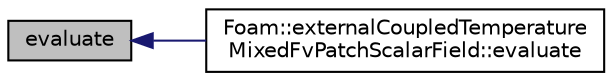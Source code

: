 digraph "evaluate"
{
  bgcolor="transparent";
  edge [fontname="Helvetica",fontsize="10",labelfontname="Helvetica",labelfontsize="10"];
  node [fontname="Helvetica",fontsize="10",shape=record];
  rankdir="LR";
  Node1 [label="evaluate",height=0.2,width=0.4,color="black", fillcolor="grey75", style="filled", fontcolor="black"];
  Node1 -> Node2 [dir="back",color="midnightblue",fontsize="10",style="solid",fontname="Helvetica"];
  Node2 [label="Foam::externalCoupledTemperature\lMixedFvPatchScalarField::evaluate",height=0.2,width=0.4,color="black",URL="$a00707.html#a3b59c070ab0408e3bbb21927540159f4",tooltip="Evaluate the patch field. "];
}
